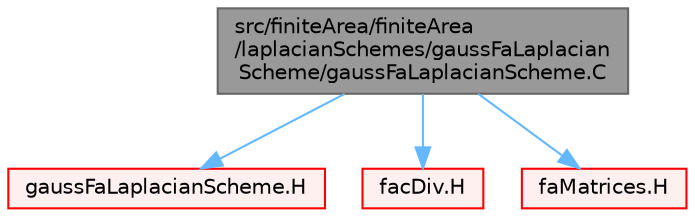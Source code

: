 digraph "src/finiteArea/finiteArea/laplacianSchemes/gaussFaLaplacianScheme/gaussFaLaplacianScheme.C"
{
 // LATEX_PDF_SIZE
  bgcolor="transparent";
  edge [fontname=Helvetica,fontsize=10,labelfontname=Helvetica,labelfontsize=10];
  node [fontname=Helvetica,fontsize=10,shape=box,height=0.2,width=0.4];
  Node1 [id="Node000001",label="src/finiteArea/finiteArea\l/laplacianSchemes/gaussFaLaplacian\lScheme/gaussFaLaplacianScheme.C",height=0.2,width=0.4,color="gray40", fillcolor="grey60", style="filled", fontcolor="black",tooltip=" "];
  Node1 -> Node2 [id="edge1_Node000001_Node000002",color="steelblue1",style="solid",tooltip=" "];
  Node2 [id="Node000002",label="gaussFaLaplacianScheme.H",height=0.2,width=0.4,color="red", fillcolor="#FFF0F0", style="filled",URL="$gaussFaLaplacianScheme_8H.html",tooltip=" "];
  Node1 -> Node391 [id="edge2_Node000001_Node000391",color="steelblue1",style="solid",tooltip=" "];
  Node391 [id="Node000391",label="facDiv.H",height=0.2,width=0.4,color="red", fillcolor="#FFF0F0", style="filled",URL="$facDiv_8H.html",tooltip="Calculate the divergence of the given field."];
  Node1 -> Node392 [id="edge3_Node000001_Node000392",color="steelblue1",style="solid",tooltip=" "];
  Node392 [id="Node000392",label="faMatrices.H",height=0.2,width=0.4,color="red", fillcolor="#FFF0F0", style="filled",URL="$faMatrices_8H.html",tooltip=" "];
}
